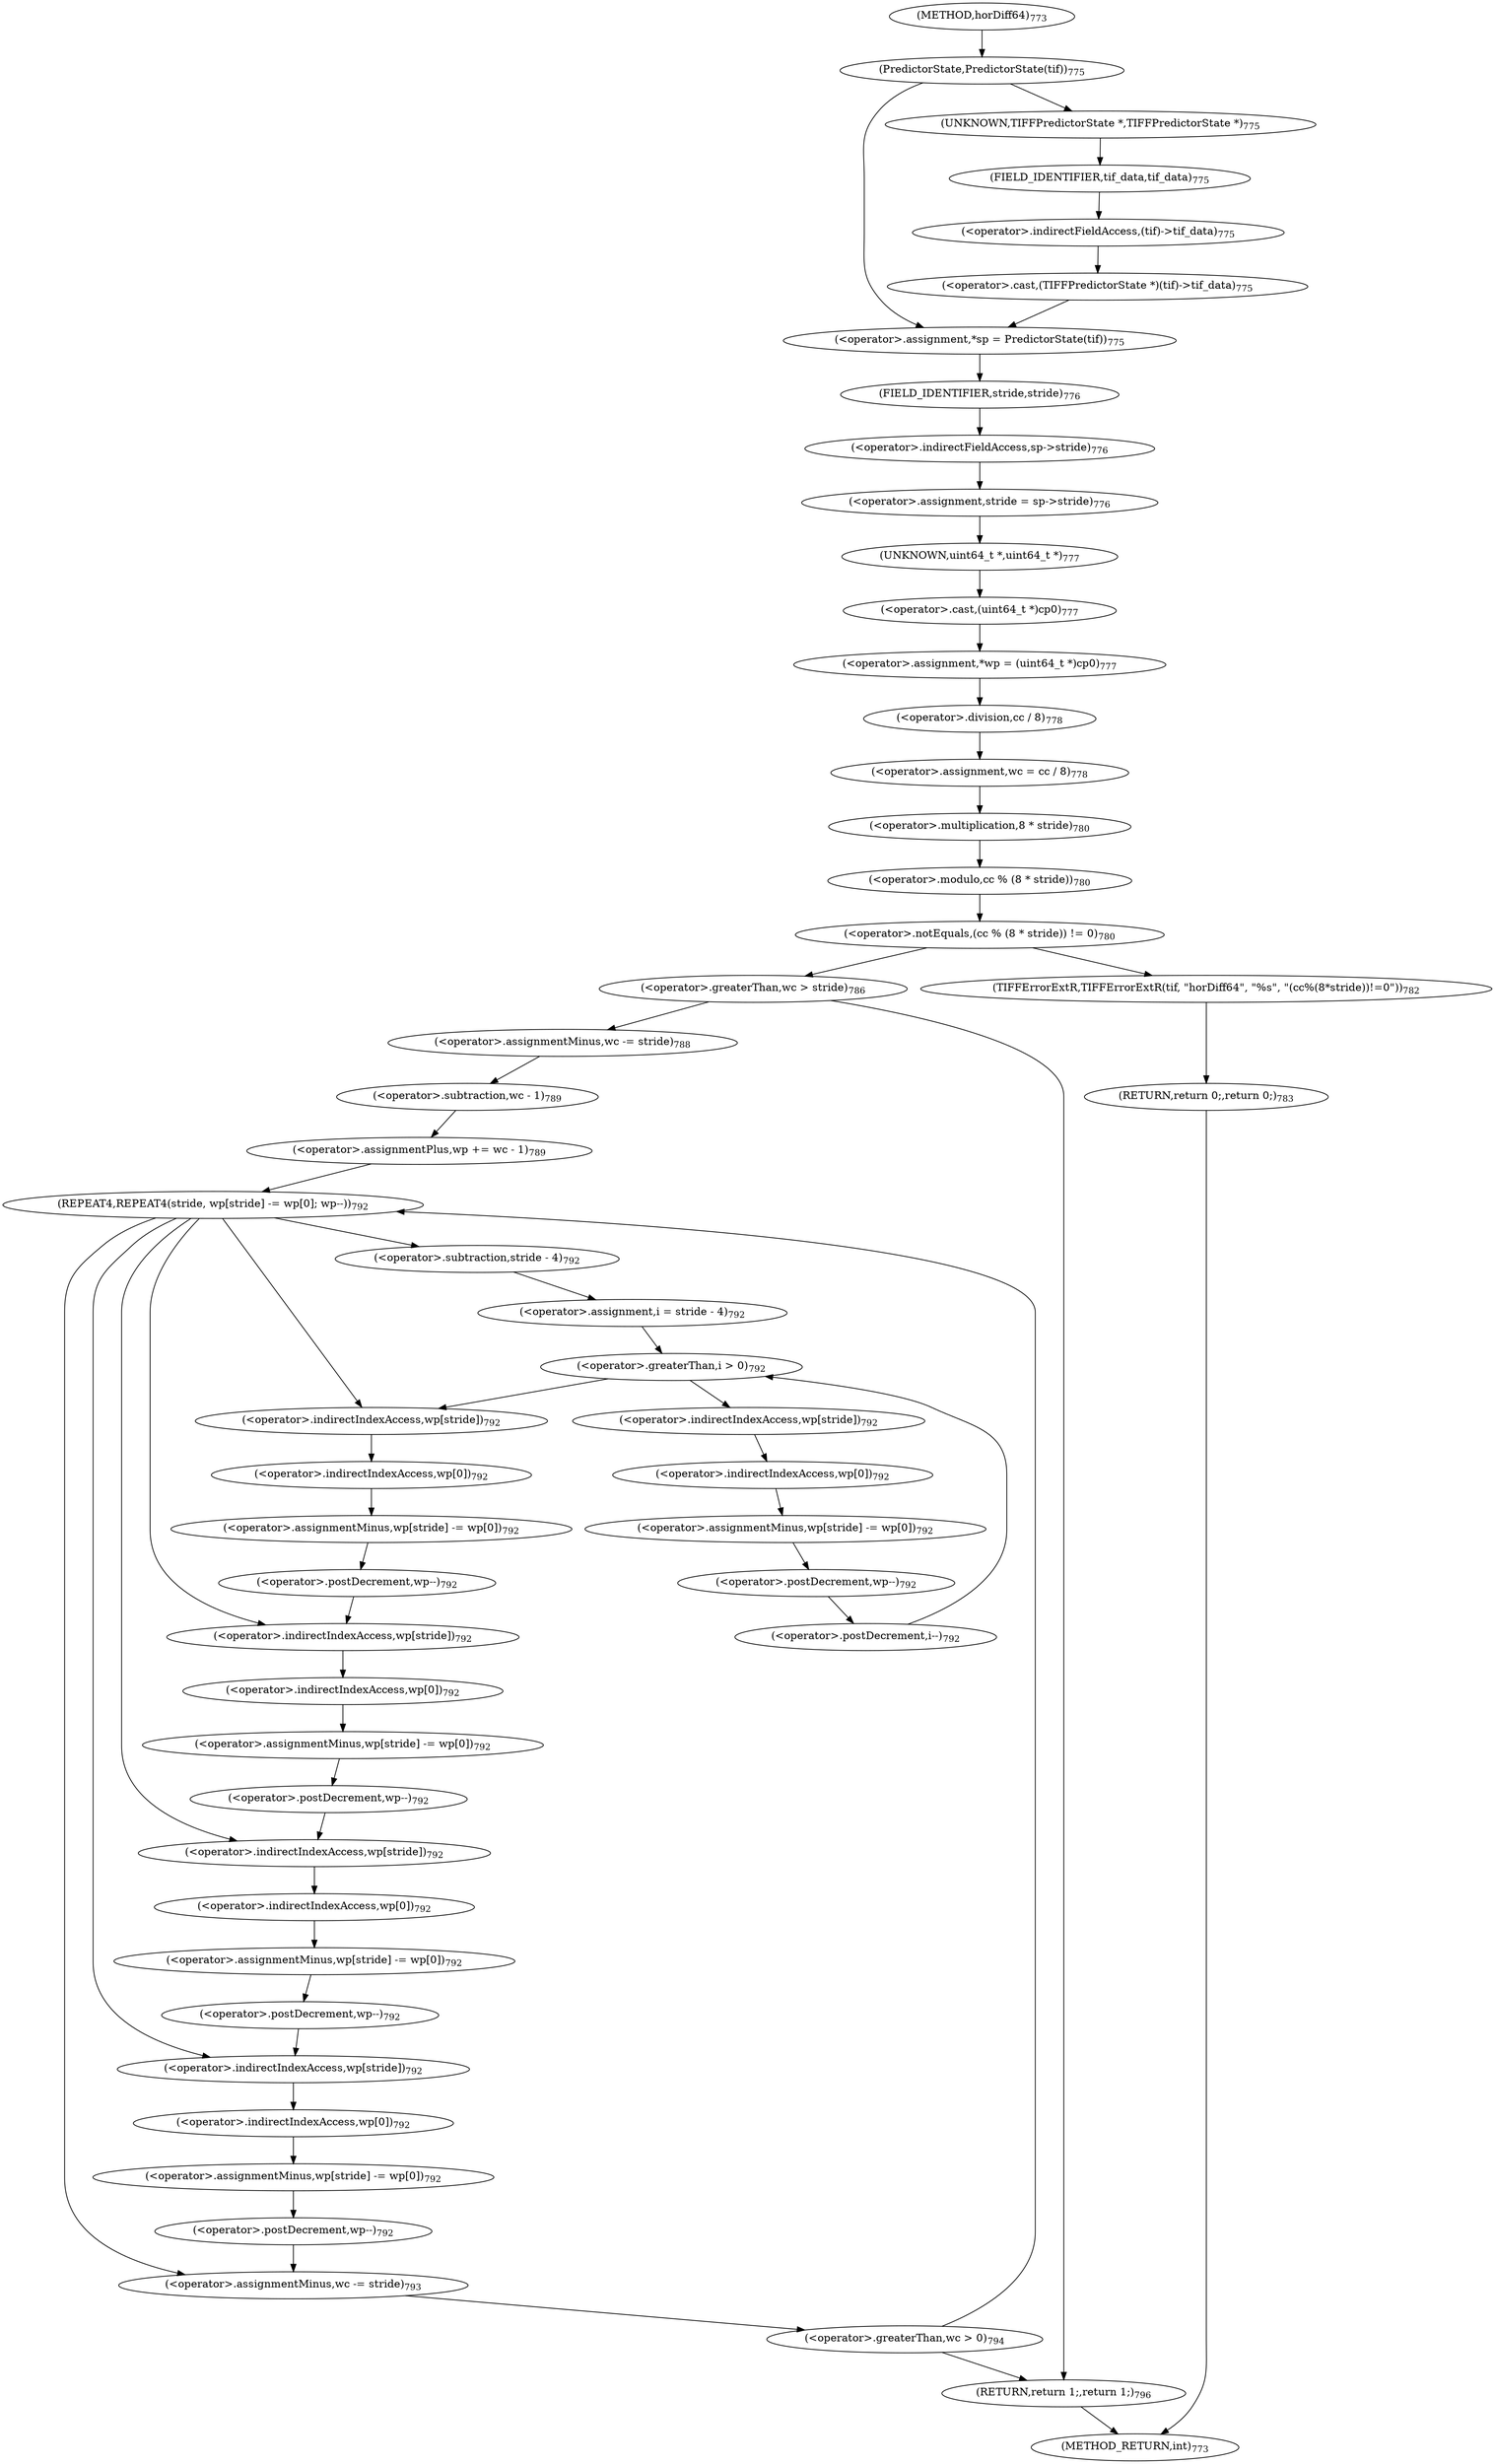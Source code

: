 digraph "horDiff64" {  
"38601" [label = <(&lt;operator&gt;.assignment,*sp = PredictorState(tif))<SUB>775</SUB>> ]
"38612" [label = <(&lt;operator&gt;.assignment,stride = sp-&gt;stride)<SUB>776</SUB>> ]
"38618" [label = <(&lt;operator&gt;.assignment,*wp = (uint64_t *)cp0)<SUB>777</SUB>> ]
"38624" [label = <(&lt;operator&gt;.assignment,wc = cc / 8)<SUB>778</SUB>> ]
"38743" [label = <(RETURN,return 1;,return 1;)<SUB>796</SUB>> ]
"38603" [label = <(PredictorState,PredictorState(tif))<SUB>775</SUB>> ]
"38614" [label = <(&lt;operator&gt;.indirectFieldAccess,sp-&gt;stride)<SUB>776</SUB>> ]
"38620" [label = <(&lt;operator&gt;.cast,(uint64_t *)cp0)<SUB>777</SUB>> ]
"38626" [label = <(&lt;operator&gt;.division,cc / 8)<SUB>778</SUB>> ]
"38630" [label = <(&lt;operator&gt;.notEquals,(cc % (8 * stride)) != 0)<SUB>780</SUB>> ]
"38646" [label = <(&lt;operator&gt;.greaterThan,wc &gt; stride)<SUB>786</SUB>> ]
"38616" [label = <(FIELD_IDENTIFIER,stride,stride)<SUB>776</SUB>> ]
"38621" [label = <(UNKNOWN,uint64_t *,uint64_t *)<SUB>777</SUB>> ]
"38631" [label = <(&lt;operator&gt;.modulo,cc % (8 * stride))<SUB>780</SUB>> ]
"38638" [label = <(TIFFErrorExtR,TIFFErrorExtR(tif, &quot;horDiff64&quot;, &quot;%s&quot;, &quot;(cc%(8*stride))!=0&quot;))<SUB>782</SUB>> ]
"38643" [label = <(RETURN,return 0;,return 0;)<SUB>783</SUB>> ]
"38650" [label = <(&lt;operator&gt;.assignmentMinus,wc -= stride)<SUB>788</SUB>> ]
"38653" [label = <(&lt;operator&gt;.assignmentPlus,wp += wc - 1)<SUB>789</SUB>> ]
"38606" [label = <(&lt;operator&gt;.cast,(TIFFPredictorState *)(tif)-&gt;tif_data)<SUB>775</SUB>> ]
"38633" [label = <(&lt;operator&gt;.multiplication,8 * stride)<SUB>780</SUB>> ]
"38655" [label = <(&lt;operator&gt;.subtraction,wc - 1)<SUB>789</SUB>> ]
"38740" [label = <(&lt;operator&gt;.greaterThan,wc &gt; 0)<SUB>794</SUB>> ]
"38607" [label = <(UNKNOWN,TIFFPredictorState *,TIFFPredictorState *)<SUB>775</SUB>> ]
"38608" [label = <(&lt;operator&gt;.indirectFieldAccess,(tif)-&gt;tif_data)<SUB>775</SUB>> ]
"38660" [label = <(REPEAT4,REPEAT4(stride, wp[stride] -= wp[0]; wp--))<SUB>792</SUB>> ]
"38737" [label = <(&lt;operator&gt;.assignmentMinus,wc -= stride)<SUB>793</SUB>> ]
"38610" [label = <(FIELD_IDENTIFIER,tif_data,tif_data)<SUB>775</SUB>> ]
"38693" [label = <(&lt;operator&gt;.assignmentMinus,wp[stride] -= wp[0])<SUB>792</SUB>> ]
"38700" [label = <(&lt;operator&gt;.postDecrement,wp--)<SUB>792</SUB>> ]
"38704" [label = <(&lt;operator&gt;.assignmentMinus,wp[stride] -= wp[0])<SUB>792</SUB>> ]
"38711" [label = <(&lt;operator&gt;.postDecrement,wp--)<SUB>792</SUB>> ]
"38715" [label = <(&lt;operator&gt;.assignmentMinus,wp[stride] -= wp[0])<SUB>792</SUB>> ]
"38722" [label = <(&lt;operator&gt;.postDecrement,wp--)<SUB>792</SUB>> ]
"38726" [label = <(&lt;operator&gt;.assignmentMinus,wp[stride] -= wp[0])<SUB>792</SUB>> ]
"38733" [label = <(&lt;operator&gt;.postDecrement,wp--)<SUB>792</SUB>> ]
"38694" [label = <(&lt;operator&gt;.indirectIndexAccess,wp[stride])<SUB>792</SUB>> ]
"38697" [label = <(&lt;operator&gt;.indirectIndexAccess,wp[0])<SUB>792</SUB>> ]
"38705" [label = <(&lt;operator&gt;.indirectIndexAccess,wp[stride])<SUB>792</SUB>> ]
"38708" [label = <(&lt;operator&gt;.indirectIndexAccess,wp[0])<SUB>792</SUB>> ]
"38716" [label = <(&lt;operator&gt;.indirectIndexAccess,wp[stride])<SUB>792</SUB>> ]
"38719" [label = <(&lt;operator&gt;.indirectIndexAccess,wp[0])<SUB>792</SUB>> ]
"38727" [label = <(&lt;operator&gt;.indirectIndexAccess,wp[stride])<SUB>792</SUB>> ]
"38730" [label = <(&lt;operator&gt;.indirectIndexAccess,wp[0])<SUB>792</SUB>> ]
"38676" [label = <(&lt;operator&gt;.greaterThan,i &gt; 0)<SUB>792</SUB>> ]
"38679" [label = <(&lt;operator&gt;.postDecrement,i--)<SUB>792</SUB>> ]
"38671" [label = <(&lt;operator&gt;.assignment,i = stride - 4)<SUB>792</SUB>> ]
"38682" [label = <(&lt;operator&gt;.assignmentMinus,wp[stride] -= wp[0])<SUB>792</SUB>> ]
"38689" [label = <(&lt;operator&gt;.postDecrement,wp--)<SUB>792</SUB>> ]
"38673" [label = <(&lt;operator&gt;.subtraction,stride - 4)<SUB>792</SUB>> ]
"38683" [label = <(&lt;operator&gt;.indirectIndexAccess,wp[stride])<SUB>792</SUB>> ]
"38686" [label = <(&lt;operator&gt;.indirectIndexAccess,wp[0])<SUB>792</SUB>> ]
"38595" [label = <(METHOD,horDiff64)<SUB>773</SUB>> ]
"38745" [label = <(METHOD_RETURN,int)<SUB>773</SUB>> ]
  "38601" -> "38616" 
  "38612" -> "38621" 
  "38618" -> "38626" 
  "38624" -> "38633" 
  "38743" -> "38745" 
  "38603" -> "38607" 
  "38603" -> "38601" 
  "38614" -> "38612" 
  "38620" -> "38618" 
  "38626" -> "38624" 
  "38630" -> "38638" 
  "38630" -> "38646" 
  "38646" -> "38650" 
  "38646" -> "38743" 
  "38616" -> "38614" 
  "38621" -> "38620" 
  "38631" -> "38630" 
  "38638" -> "38643" 
  "38643" -> "38745" 
  "38650" -> "38655" 
  "38653" -> "38660" 
  "38606" -> "38601" 
  "38633" -> "38631" 
  "38655" -> "38653" 
  "38740" -> "38660" 
  "38740" -> "38743" 
  "38607" -> "38610" 
  "38608" -> "38606" 
  "38660" -> "38673" 
  "38660" -> "38694" 
  "38660" -> "38705" 
  "38660" -> "38716" 
  "38660" -> "38727" 
  "38660" -> "38737" 
  "38737" -> "38740" 
  "38610" -> "38608" 
  "38693" -> "38700" 
  "38700" -> "38705" 
  "38704" -> "38711" 
  "38711" -> "38716" 
  "38715" -> "38722" 
  "38722" -> "38727" 
  "38726" -> "38733" 
  "38733" -> "38737" 
  "38694" -> "38697" 
  "38697" -> "38693" 
  "38705" -> "38708" 
  "38708" -> "38704" 
  "38716" -> "38719" 
  "38719" -> "38715" 
  "38727" -> "38730" 
  "38730" -> "38726" 
  "38676" -> "38683" 
  "38676" -> "38694" 
  "38679" -> "38676" 
  "38671" -> "38676" 
  "38682" -> "38689" 
  "38689" -> "38679" 
  "38673" -> "38671" 
  "38683" -> "38686" 
  "38686" -> "38682" 
  "38595" -> "38603" 
}
